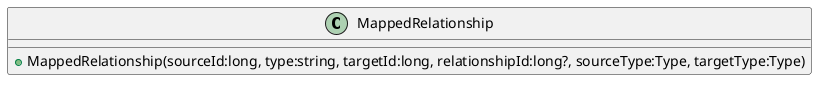 @startuml
class MappedRelationship {
    + MappedRelationship(sourceId:long, type:string, targetId:long, relationshipId:long?, sourceType:Type, targetType:Type)
}
@enduml
